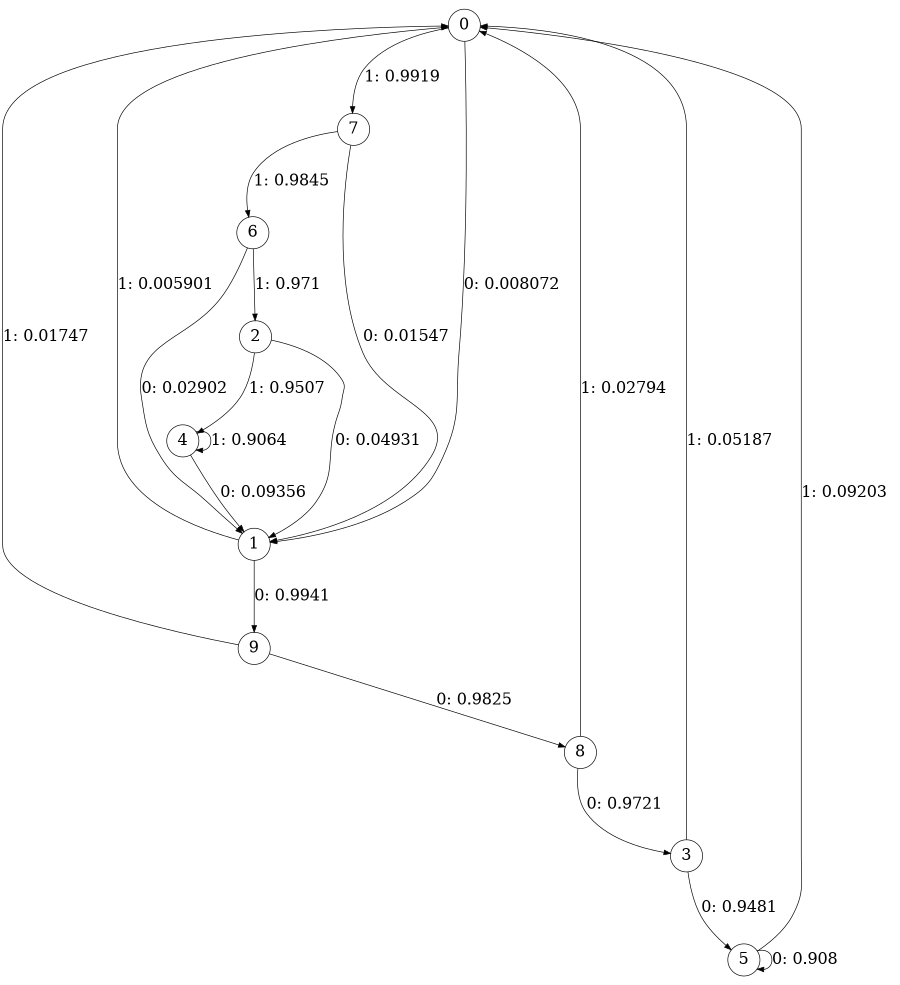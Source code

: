 digraph "ch3_face_source_L7" {
size = "6,8.5";
ratio = "fill";
node [shape = circle];
node [fontsize = 24];
edge [fontsize = 24];
0 -> 1 [label = "0: 0.008072  "];
0 -> 7 [label = "1: 0.9919   "];
1 -> 9 [label = "0: 0.9941   "];
1 -> 0 [label = "1: 0.005901  "];
2 -> 1 [label = "0: 0.04931  "];
2 -> 4 [label = "1: 0.9507   "];
3 -> 5 [label = "0: 0.9481   "];
3 -> 0 [label = "1: 0.05187  "];
4 -> 1 [label = "0: 0.09356  "];
4 -> 4 [label = "1: 0.9064   "];
5 -> 5 [label = "0: 0.908    "];
5 -> 0 [label = "1: 0.09203  "];
6 -> 1 [label = "0: 0.02902  "];
6 -> 2 [label = "1: 0.971    "];
7 -> 1 [label = "0: 0.01547  "];
7 -> 6 [label = "1: 0.9845   "];
8 -> 3 [label = "0: 0.9721   "];
8 -> 0 [label = "1: 0.02794  "];
9 -> 8 [label = "0: 0.9825   "];
9 -> 0 [label = "1: 0.01747  "];
}